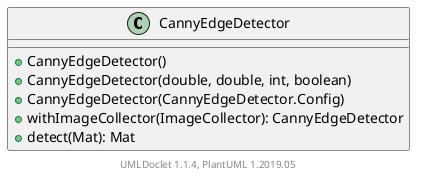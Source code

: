 @startuml

    class CannyEdgeDetector [[CannyEdgeDetector.html]] {
        +CannyEdgeDetector()
        +CannyEdgeDetector(double, double, int, boolean)
        +CannyEdgeDetector(CannyEdgeDetector.Config)
        +withImageCollector(ImageCollector): CannyEdgeDetector
        +detect(Mat): Mat
    }


    center footer UMLDoclet 1.1.4, PlantUML 1.2019.05
@enduml
